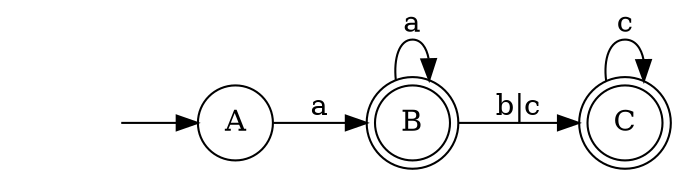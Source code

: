 digraph Lenguaje2 {

	Inicial[shape = plaintext, label = ""];
	rankdir = LR;
	A [shape = circle];
	B [shape = doublecircle];
	C [shape = doublecircle];

	Inicial -> A;
	A -> B [label = "a"];
	B -> B [label = "a"];
	B -> C [label = "b|c"];
	C -> C [label = "c"];

}

